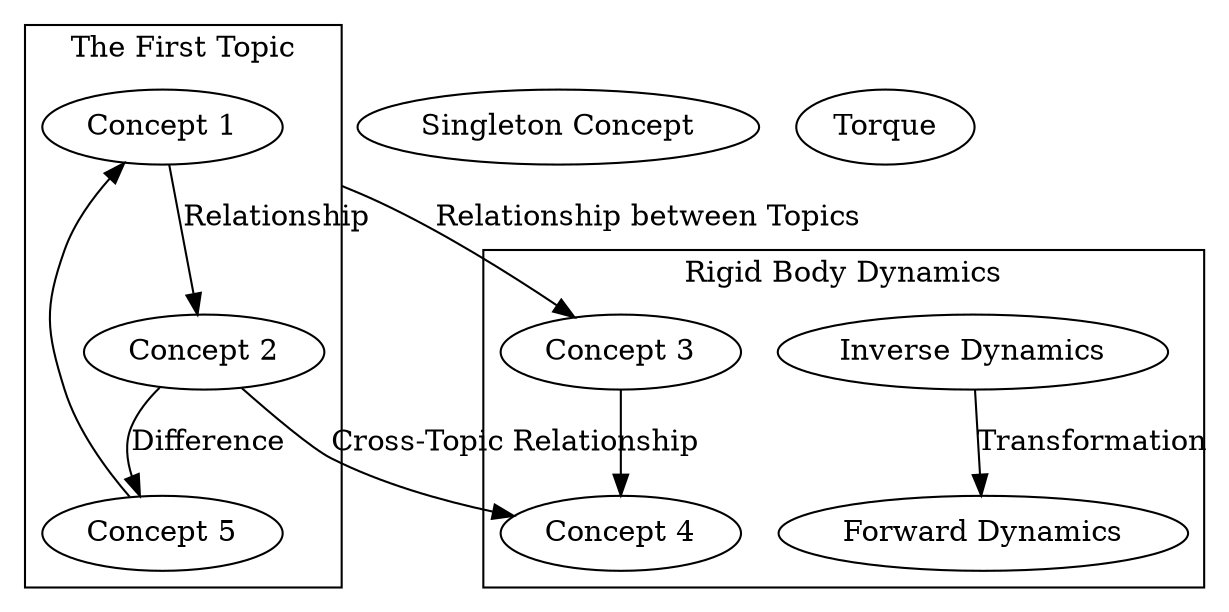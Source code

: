 digraph G{
  rankdir="TB";  // Top-down layout. Try LR for left-right layout.
  compound = true; // Allow edges between clusters.
  subgraph cluster_topic_1 {
    color = black;
    label = "The First Topic";
    // Nodes
    "Concept 1";
    "Concept 2";
    "Concept 5";
    // Links
    "Concept 1" -> "Concept 2" [label="Relationship"];
    "Concept 2" -> "Concept 5" [label="Difference"];
    "Concept 5" -> "Concept 1";
  }
  subgraph cluster_rigid_body_dynamics {
    color = black;
    label = "Rigid Body Dynamics";
    href = "./nodes/html/rigid_body_dynamics.html";
    // Nodes
    "Concept 3";
    "Concept 4";
    "Forward Dynamics" [href="./nodes/html/forward_dynamics.html"]
    "Inverse Dynamics" [href="./nodes/html/inverse_dynamics.html"]
    // Links
    "Concept 3" -> "Concept 4";
    "Inverse Dynamics" -> "Forward Dynamics" [label="Transformation", href="./links/html/forward_inverse_dynamics.html"]
  }
  "Singleton Concept";
  "Torque" [href="./nodes/html/torque.html"];
  "Concept 1" -> "Concept 3" [label="Relationship between Topics", ltail="cluster_topic_1", lhead="cluster_topic_2"];
  "Concept 2" -> "Concept 4" [label="Cross-Topic Relationship"];
}
